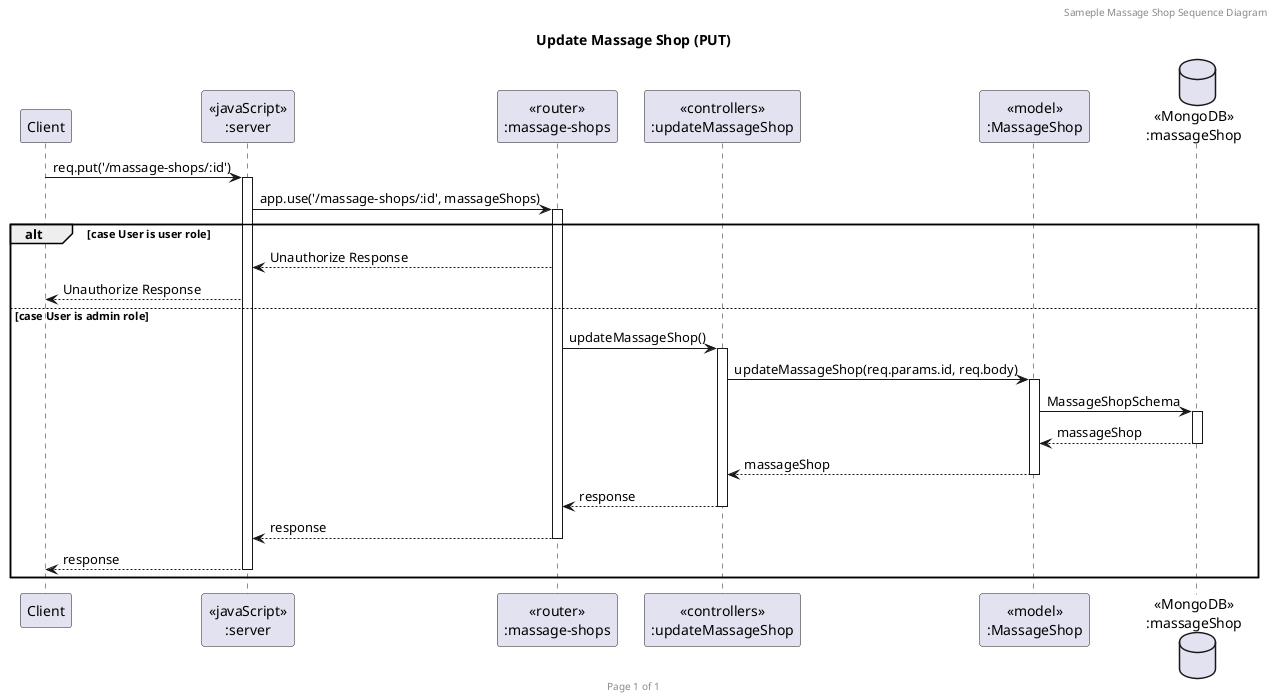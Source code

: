 @startuml Update Massage Shop (PUT)

header Sameple Massage Shop Sequence Diagram
footer Page %page% of %lastpage%
title "Update Massage Shop (PUT)"

participant "Client" as client
participant "<<javaScript>>\n:server" as server
participant "<<router>>\n:massage-shops" as routerMassageShop
participant "<<controllers>>\n:updateMassageShop" as controllersUpdateMassageShop
participant "<<model>>\n:MassageShop" as modelMassageShop
database "<<MongoDB>>\n:massageShop" as MassageShopDatabase

client->server ++:req.put('/massage-shops/:id')
server->routerMassageShop ++:app.use('/massage-shops/:id', massageShops)
alt case User is user role
server<--routerMassageShop: Unauthorize Response
client <-- server: Unauthorize Response
else case User is admin role
routerMassageShop -> controllersUpdateMassageShop ++:updateMassageShop()
controllersUpdateMassageShop->modelMassageShop ++:updateMassageShop(req.params.id, req.body)
modelMassageShop ->MassageShopDatabase ++: MassageShopSchema
MassageShopDatabase --> modelMassageShop --: massageShop
controllersUpdateMassageShop <-- modelMassageShop --:massageShop
routerMassageShop <-- controllersUpdateMassageShop --:response
server <-- routerMassageShop --:response
client <-- server --:response
end

@enduml